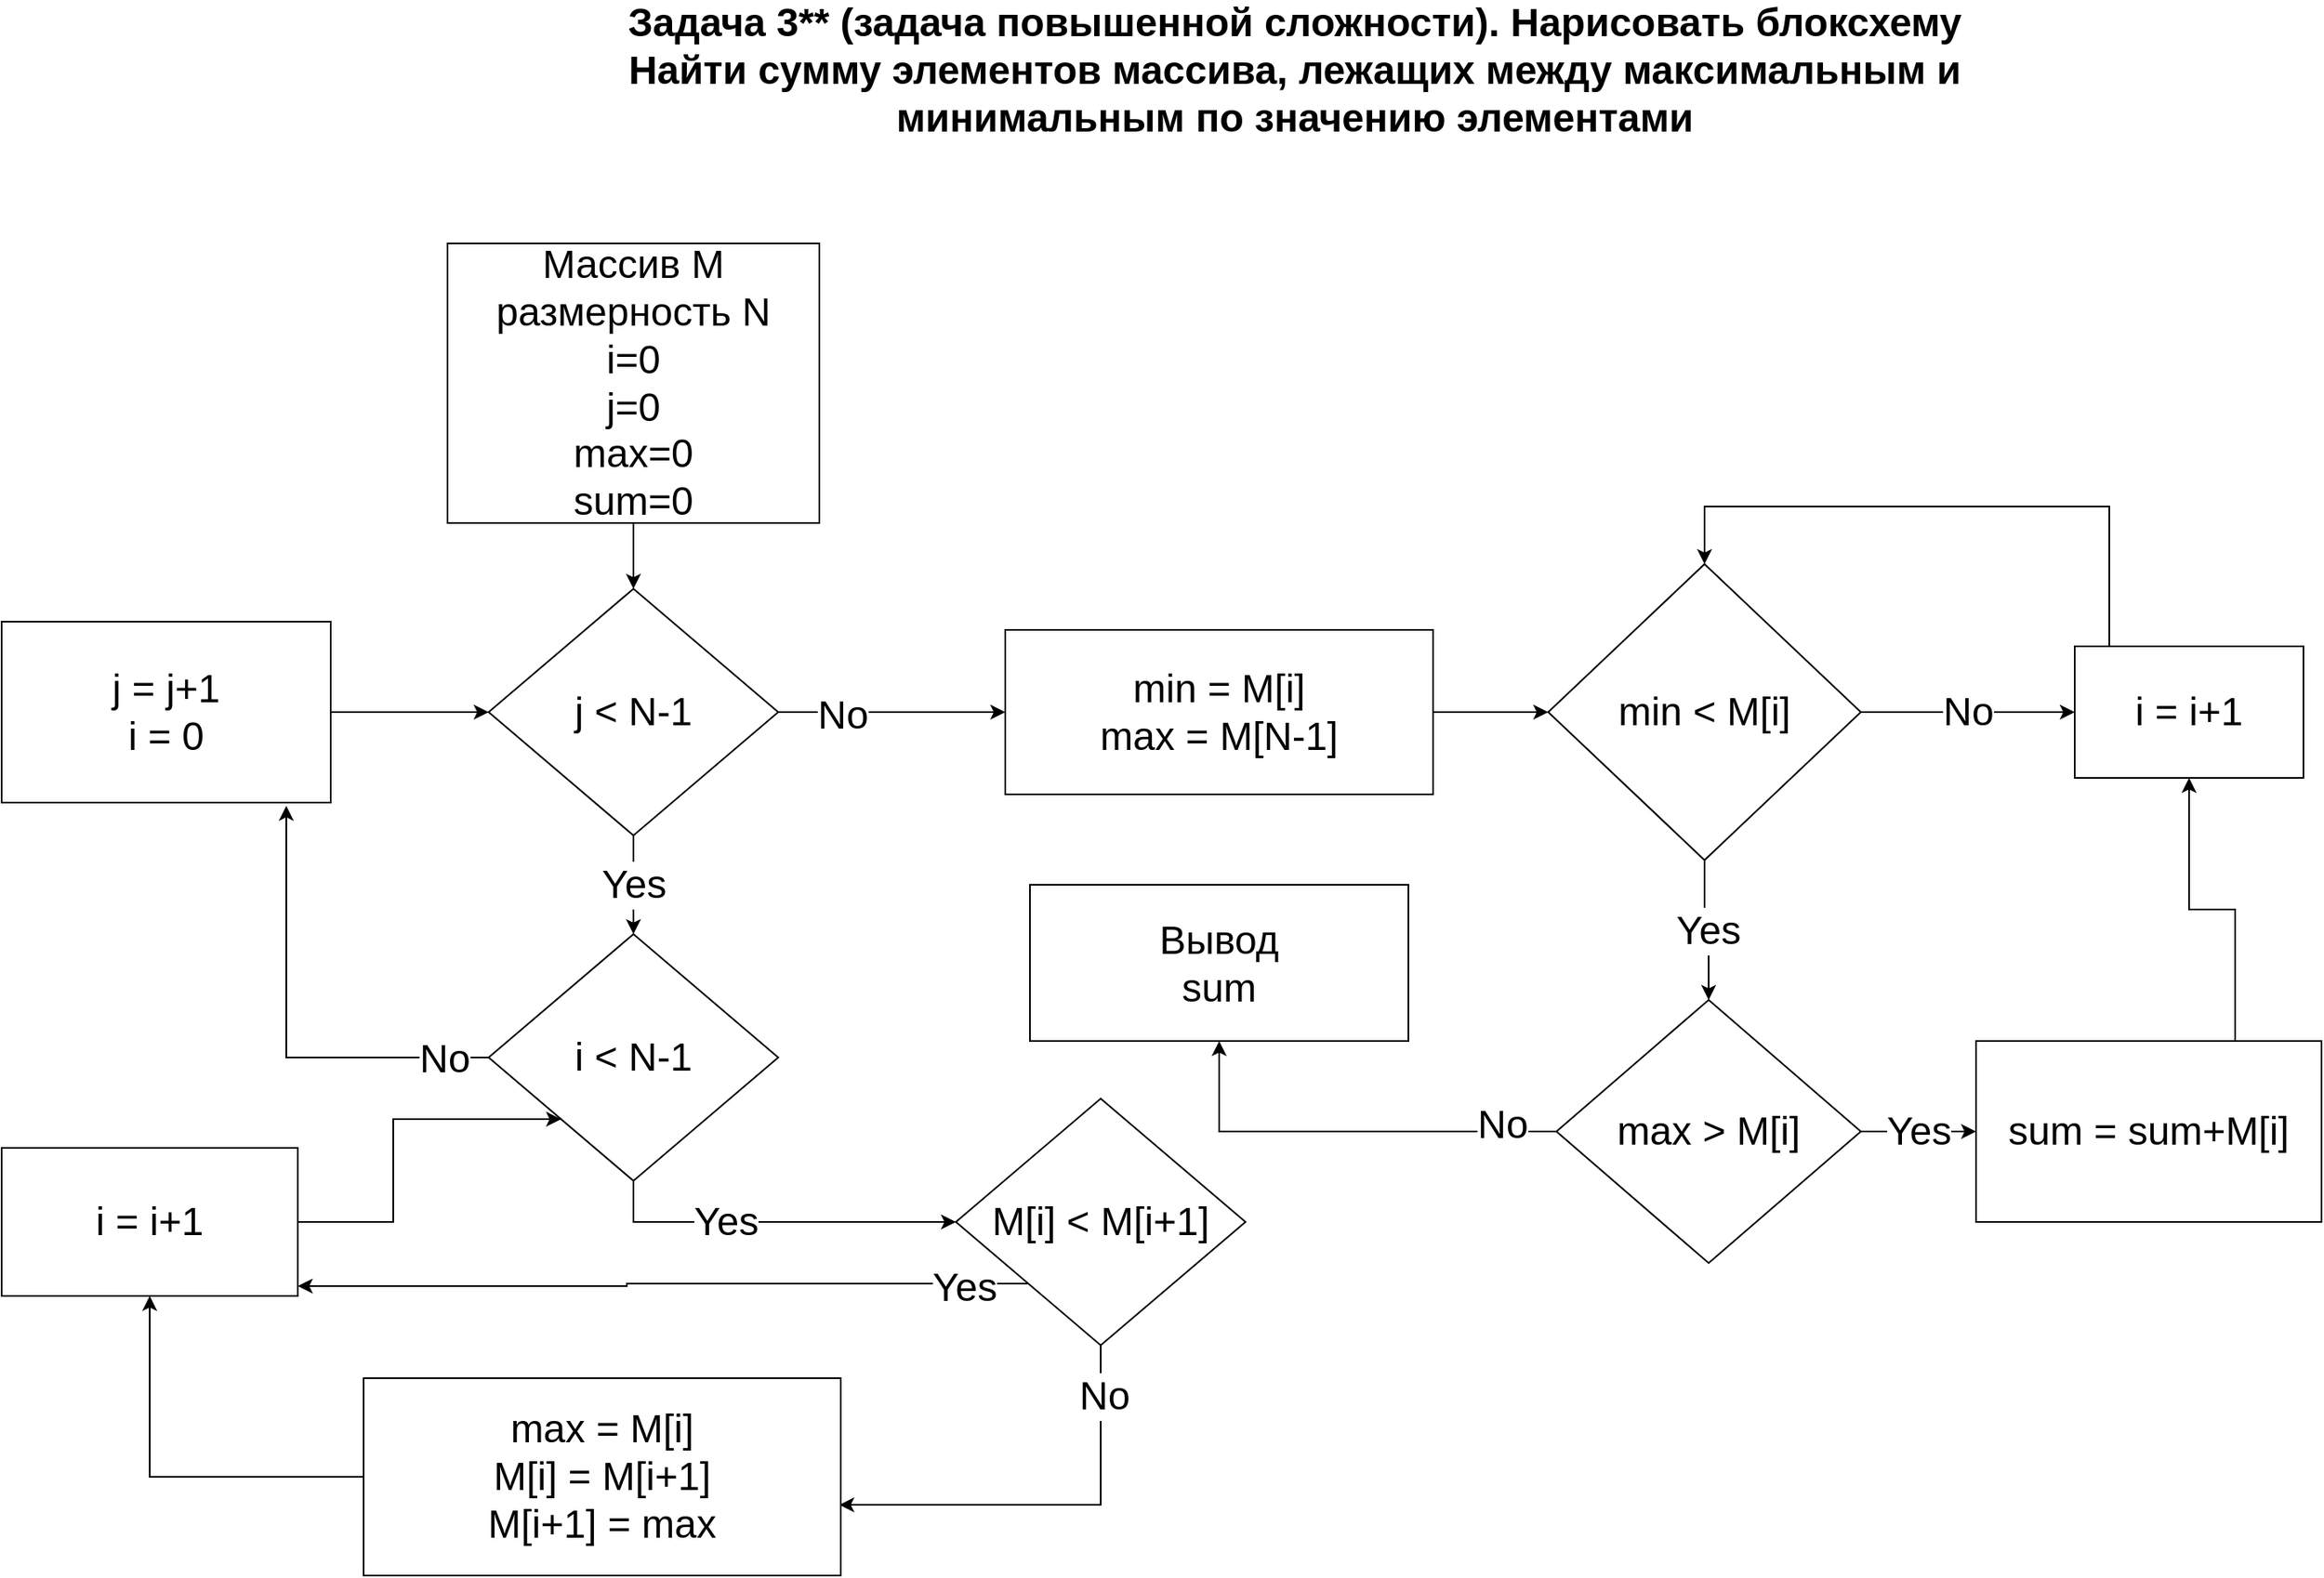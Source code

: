 <mxfile version="20.2.4" type="github">
  <diagram id="5XxlfzZEDkhZM1xjkT80" name="Страница 1">
    <mxGraphModel dx="1447" dy="1991" grid="1" gridSize="10" guides="1" tooltips="1" connect="1" arrows="1" fold="1" page="1" pageScale="1" pageWidth="827" pageHeight="1169" math="0" shadow="0">
      <root>
        <mxCell id="0" />
        <mxCell id="1" parent="0" />
        <mxCell id="x8kU4ACUzrW3GHUNXtIi-12" style="edgeStyle=orthogonalEdgeStyle;rounded=0;orthogonalLoop=1;jettySize=auto;html=1;exitX=0.5;exitY=1;exitDx=0;exitDy=0;entryX=0.5;entryY=0;entryDx=0;entryDy=0;fontSize=24;" parent="1" source="x8kU4ACUzrW3GHUNXtIi-1" target="x8kU4ACUzrW3GHUNXtIi-5" edge="1">
          <mxGeometry relative="1" as="geometry" />
        </mxCell>
        <mxCell id="x8kU4ACUzrW3GHUNXtIi-1" value="&lt;font style=&quot;font-size: 24px;&quot;&gt;Массив M&lt;br&gt;размерность N&lt;br&gt;i=0&lt;br&gt;j=0&lt;br&gt;max=0&lt;br&gt;sum=0&lt;br&gt;&lt;/font&gt;" style="rounded=0;whiteSpace=wrap;html=1;" parent="1" vertex="1">
          <mxGeometry x="301" y="60" width="226" height="170" as="geometry" />
        </mxCell>
        <mxCell id="x8kU4ACUzrW3GHUNXtIi-13" style="edgeStyle=orthogonalEdgeStyle;rounded=0;orthogonalLoop=1;jettySize=auto;html=1;exitX=1;exitY=0.5;exitDx=0;exitDy=0;fontSize=24;" parent="1" source="x8kU4ACUzrW3GHUNXtIi-5" target="x8kU4ACUzrW3GHUNXtIi-6" edge="1">
          <mxGeometry relative="1" as="geometry" />
        </mxCell>
        <mxCell id="x8kU4ACUzrW3GHUNXtIi-16" value="No" style="edgeLabel;html=1;align=center;verticalAlign=middle;resizable=0;points=[];fontSize=24;" parent="x8kU4ACUzrW3GHUNXtIi-13" vertex="1" connectable="0">
          <mxGeometry x="-0.443" y="-2" relative="1" as="geometry">
            <mxPoint as="offset" />
          </mxGeometry>
        </mxCell>
        <mxCell id="x8kU4ACUzrW3GHUNXtIi-14" value="Yes" style="edgeStyle=orthogonalEdgeStyle;rounded=0;orthogonalLoop=1;jettySize=auto;html=1;exitX=0.5;exitY=1;exitDx=0;exitDy=0;entryX=0.5;entryY=0;entryDx=0;entryDy=0;fontSize=24;" parent="1" source="x8kU4ACUzrW3GHUNXtIi-5" target="x8kU4ACUzrW3GHUNXtIi-7" edge="1">
          <mxGeometry relative="1" as="geometry" />
        </mxCell>
        <mxCell id="x8kU4ACUzrW3GHUNXtIi-5" value="j &amp;lt; N-1" style="rhombus;whiteSpace=wrap;html=1;fontSize=24;" parent="1" vertex="1">
          <mxGeometry x="326" y="270" width="176" height="150" as="geometry" />
        </mxCell>
        <mxCell id="WUitOtJ-QEasa9HiHYDJ-13" style="edgeStyle=orthogonalEdgeStyle;rounded=0;orthogonalLoop=1;jettySize=auto;html=1;exitX=1;exitY=0.5;exitDx=0;exitDy=0;entryX=0;entryY=0.5;entryDx=0;entryDy=0;fontSize=24;" parent="1" source="x8kU4ACUzrW3GHUNXtIi-6" target="WUitOtJ-QEasa9HiHYDJ-1" edge="1">
          <mxGeometry relative="1" as="geometry" />
        </mxCell>
        <mxCell id="x8kU4ACUzrW3GHUNXtIi-6" value="min = M[i]&lt;br&gt;max = M[N-1]" style="rounded=0;whiteSpace=wrap;html=1;fontSize=24;" parent="1" vertex="1">
          <mxGeometry x="640" y="295" width="260" height="100" as="geometry" />
        </mxCell>
        <mxCell id="x8kU4ACUzrW3GHUNXtIi-17" style="edgeStyle=orthogonalEdgeStyle;rounded=0;orthogonalLoop=1;jettySize=auto;html=1;exitX=0.5;exitY=1;exitDx=0;exitDy=0;entryX=0;entryY=0.5;entryDx=0;entryDy=0;fontSize=24;" parent="1" source="x8kU4ACUzrW3GHUNXtIi-7" target="x8kU4ACUzrW3GHUNXtIi-8" edge="1">
          <mxGeometry relative="1" as="geometry" />
        </mxCell>
        <mxCell id="x8kU4ACUzrW3GHUNXtIi-18" value="Yes" style="edgeLabel;html=1;align=center;verticalAlign=middle;resizable=0;points=[];fontSize=24;" parent="x8kU4ACUzrW3GHUNXtIi-17" vertex="1" connectable="0">
          <mxGeometry x="-0.267" relative="1" as="geometry">
            <mxPoint as="offset" />
          </mxGeometry>
        </mxCell>
        <mxCell id="x8kU4ACUzrW3GHUNXtIi-19" style="edgeStyle=orthogonalEdgeStyle;rounded=0;orthogonalLoop=1;jettySize=auto;html=1;exitX=0;exitY=0.5;exitDx=0;exitDy=0;entryX=0.865;entryY=1.018;entryDx=0;entryDy=0;entryPerimeter=0;fontSize=24;" parent="1" source="x8kU4ACUzrW3GHUNXtIi-7" target="x8kU4ACUzrW3GHUNXtIi-11" edge="1">
          <mxGeometry relative="1" as="geometry" />
        </mxCell>
        <mxCell id="x8kU4ACUzrW3GHUNXtIi-20" value="No" style="edgeLabel;html=1;align=center;verticalAlign=middle;resizable=0;points=[];fontSize=24;" parent="x8kU4ACUzrW3GHUNXtIi-19" vertex="1" connectable="0">
          <mxGeometry x="-0.804" y="1" relative="1" as="geometry">
            <mxPoint as="offset" />
          </mxGeometry>
        </mxCell>
        <mxCell id="x8kU4ACUzrW3GHUNXtIi-7" value="i &amp;lt; N-1" style="rhombus;whiteSpace=wrap;html=1;fontSize=24;" parent="1" vertex="1">
          <mxGeometry x="326" y="480" width="176" height="150" as="geometry" />
        </mxCell>
        <mxCell id="x8kU4ACUzrW3GHUNXtIi-21" style="edgeStyle=orthogonalEdgeStyle;rounded=0;orthogonalLoop=1;jettySize=auto;html=1;exitX=0;exitY=1;exitDx=0;exitDy=0;entryX=1;entryY=0.933;entryDx=0;entryDy=0;entryPerimeter=0;fontSize=24;" parent="1" source="x8kU4ACUzrW3GHUNXtIi-8" target="x8kU4ACUzrW3GHUNXtIi-10" edge="1">
          <mxGeometry relative="1" as="geometry" />
        </mxCell>
        <mxCell id="x8kU4ACUzrW3GHUNXtIi-22" value="Yes" style="edgeLabel;html=1;align=center;verticalAlign=middle;resizable=0;points=[];fontSize=24;" parent="x8kU4ACUzrW3GHUNXtIi-21" vertex="1" connectable="0">
          <mxGeometry x="-0.824" y="2" relative="1" as="geometry">
            <mxPoint as="offset" />
          </mxGeometry>
        </mxCell>
        <mxCell id="x8kU4ACUzrW3GHUNXtIi-23" style="edgeStyle=orthogonalEdgeStyle;rounded=0;orthogonalLoop=1;jettySize=auto;html=1;exitX=0.5;exitY=1;exitDx=0;exitDy=0;entryX=0.997;entryY=0.642;entryDx=0;entryDy=0;entryPerimeter=0;fontSize=24;" parent="1" source="x8kU4ACUzrW3GHUNXtIi-8" target="x8kU4ACUzrW3GHUNXtIi-9" edge="1">
          <mxGeometry relative="1" as="geometry" />
        </mxCell>
        <mxCell id="x8kU4ACUzrW3GHUNXtIi-24" value="No" style="edgeLabel;html=1;align=center;verticalAlign=middle;resizable=0;points=[];fontSize=24;" parent="x8kU4ACUzrW3GHUNXtIi-23" vertex="1" connectable="0">
          <mxGeometry x="-0.759" y="2" relative="1" as="geometry">
            <mxPoint as="offset" />
          </mxGeometry>
        </mxCell>
        <mxCell id="x8kU4ACUzrW3GHUNXtIi-8" value="M[i] &amp;lt; M[i+1]" style="rhombus;whiteSpace=wrap;html=1;fontSize=24;" parent="1" vertex="1">
          <mxGeometry x="610" y="580" width="176" height="150" as="geometry" />
        </mxCell>
        <mxCell id="x8kU4ACUzrW3GHUNXtIi-25" style="edgeStyle=orthogonalEdgeStyle;rounded=0;orthogonalLoop=1;jettySize=auto;html=1;exitX=0;exitY=0.5;exitDx=0;exitDy=0;entryX=0.5;entryY=1;entryDx=0;entryDy=0;fontSize=24;" parent="1" source="x8kU4ACUzrW3GHUNXtIi-9" target="x8kU4ACUzrW3GHUNXtIi-10" edge="1">
          <mxGeometry relative="1" as="geometry" />
        </mxCell>
        <mxCell id="x8kU4ACUzrW3GHUNXtIi-9" value="max = M[i]&lt;br&gt;M[i] = M[i+1]&lt;br&gt;M[i+1] = max" style="rounded=0;whiteSpace=wrap;html=1;fontSize=24;" parent="1" vertex="1">
          <mxGeometry x="250" y="750" width="290" height="120" as="geometry" />
        </mxCell>
        <mxCell id="x8kU4ACUzrW3GHUNXtIi-26" style="edgeStyle=orthogonalEdgeStyle;rounded=0;orthogonalLoop=1;jettySize=auto;html=1;exitX=1;exitY=0.5;exitDx=0;exitDy=0;entryX=0;entryY=1;entryDx=0;entryDy=0;fontSize=24;" parent="1" source="x8kU4ACUzrW3GHUNXtIi-10" target="x8kU4ACUzrW3GHUNXtIi-7" edge="1">
          <mxGeometry relative="1" as="geometry" />
        </mxCell>
        <mxCell id="x8kU4ACUzrW3GHUNXtIi-10" value="i = i+1" style="rounded=0;whiteSpace=wrap;html=1;fontSize=24;" parent="1" vertex="1">
          <mxGeometry x="30" y="610" width="180" height="90" as="geometry" />
        </mxCell>
        <mxCell id="x8kU4ACUzrW3GHUNXtIi-15" style="edgeStyle=orthogonalEdgeStyle;rounded=0;orthogonalLoop=1;jettySize=auto;html=1;exitX=1;exitY=0.5;exitDx=0;exitDy=0;fontSize=24;" parent="1" source="x8kU4ACUzrW3GHUNXtIi-11" target="x8kU4ACUzrW3GHUNXtIi-5" edge="1">
          <mxGeometry relative="1" as="geometry" />
        </mxCell>
        <mxCell id="x8kU4ACUzrW3GHUNXtIi-11" value="j = j+1&lt;br&gt;i = 0" style="rounded=0;whiteSpace=wrap;html=1;fontSize=24;" parent="1" vertex="1">
          <mxGeometry x="30" y="290" width="200" height="110" as="geometry" />
        </mxCell>
        <mxCell id="WUitOtJ-QEasa9HiHYDJ-3" value="No" style="edgeStyle=orthogonalEdgeStyle;rounded=0;orthogonalLoop=1;jettySize=auto;html=1;exitX=1;exitY=0.5;exitDx=0;exitDy=0;entryX=0;entryY=0.5;entryDx=0;entryDy=0;fontSize=24;" parent="1" source="WUitOtJ-QEasa9HiHYDJ-1" target="WUitOtJ-QEasa9HiHYDJ-2" edge="1">
          <mxGeometry relative="1" as="geometry" />
        </mxCell>
        <mxCell id="WUitOtJ-QEasa9HiHYDJ-14" value="Yes" style="edgeStyle=orthogonalEdgeStyle;rounded=0;orthogonalLoop=1;jettySize=auto;html=1;exitX=0.5;exitY=1;exitDx=0;exitDy=0;entryX=0.5;entryY=0;entryDx=0;entryDy=0;fontSize=24;" parent="1" source="WUitOtJ-QEasa9HiHYDJ-1" target="WUitOtJ-QEasa9HiHYDJ-6" edge="1">
          <mxGeometry relative="1" as="geometry" />
        </mxCell>
        <mxCell id="WUitOtJ-QEasa9HiHYDJ-1" value="min &amp;lt; M[i]" style="rhombus;whiteSpace=wrap;html=1;fontSize=24;" parent="1" vertex="1">
          <mxGeometry x="970" y="255" width="190" height="180" as="geometry" />
        </mxCell>
        <mxCell id="WUitOtJ-QEasa9HiHYDJ-4" style="edgeStyle=orthogonalEdgeStyle;rounded=0;orthogonalLoop=1;jettySize=auto;html=1;exitX=0.5;exitY=0;exitDx=0;exitDy=0;entryX=0.5;entryY=0;entryDx=0;entryDy=0;fontSize=24;" parent="1" source="WUitOtJ-QEasa9HiHYDJ-2" target="WUitOtJ-QEasa9HiHYDJ-1" edge="1">
          <mxGeometry relative="1" as="geometry">
            <Array as="points">
              <mxPoint x="1311" y="220" />
              <mxPoint x="1065" y="220" />
            </Array>
          </mxGeometry>
        </mxCell>
        <mxCell id="WUitOtJ-QEasa9HiHYDJ-2" value="i = i+1" style="rounded=0;whiteSpace=wrap;html=1;fontSize=24;" parent="1" vertex="1">
          <mxGeometry x="1290" y="305" width="139" height="80" as="geometry" />
        </mxCell>
        <mxCell id="WUitOtJ-QEasa9HiHYDJ-11" style="edgeStyle=orthogonalEdgeStyle;rounded=0;orthogonalLoop=1;jettySize=auto;html=1;exitX=0;exitY=0.5;exitDx=0;exitDy=0;entryX=0.5;entryY=1;entryDx=0;entryDy=0;fontSize=24;" parent="1" source="WUitOtJ-QEasa9HiHYDJ-6" target="WUitOtJ-QEasa9HiHYDJ-7" edge="1">
          <mxGeometry relative="1" as="geometry" />
        </mxCell>
        <mxCell id="WUitOtJ-QEasa9HiHYDJ-12" value="No" style="edgeLabel;html=1;align=center;verticalAlign=middle;resizable=0;points=[];fontSize=24;" parent="WUitOtJ-QEasa9HiHYDJ-11" vertex="1" connectable="0">
          <mxGeometry x="-0.746" y="-4" relative="1" as="geometry">
            <mxPoint as="offset" />
          </mxGeometry>
        </mxCell>
        <mxCell id="WUitOtJ-QEasa9HiHYDJ-15" value="Yes" style="edgeStyle=orthogonalEdgeStyle;rounded=0;orthogonalLoop=1;jettySize=auto;html=1;exitX=1;exitY=0.5;exitDx=0;exitDy=0;entryX=0;entryY=0.5;entryDx=0;entryDy=0;fontSize=24;" parent="1" source="WUitOtJ-QEasa9HiHYDJ-6" target="WUitOtJ-QEasa9HiHYDJ-9" edge="1">
          <mxGeometry relative="1" as="geometry" />
        </mxCell>
        <mxCell id="WUitOtJ-QEasa9HiHYDJ-6" value="max &amp;gt; M[i]" style="rhombus;whiteSpace=wrap;html=1;fontSize=24;" parent="1" vertex="1">
          <mxGeometry x="975" y="520" width="185" height="160" as="geometry" />
        </mxCell>
        <mxCell id="WUitOtJ-QEasa9HiHYDJ-7" value="Вывод&lt;br&gt;sum" style="rounded=0;whiteSpace=wrap;html=1;fontSize=24;" parent="1" vertex="1">
          <mxGeometry x="655" y="450" width="230" height="95" as="geometry" />
        </mxCell>
        <mxCell id="cOxcncy-XGyVrSqoqiLn-3" style="edgeStyle=orthogonalEdgeStyle;rounded=0;orthogonalLoop=1;jettySize=auto;html=1;exitX=0.75;exitY=0;exitDx=0;exitDy=0;entryX=0.5;entryY=1;entryDx=0;entryDy=0;fontSize=24;" edge="1" parent="1" source="WUitOtJ-QEasa9HiHYDJ-9" target="WUitOtJ-QEasa9HiHYDJ-2">
          <mxGeometry relative="1" as="geometry" />
        </mxCell>
        <mxCell id="WUitOtJ-QEasa9HiHYDJ-9" value="sum = sum+M[i]" style="rounded=0;whiteSpace=wrap;html=1;fontSize=24;" parent="1" vertex="1">
          <mxGeometry x="1230" y="545" width="210" height="110" as="geometry" />
        </mxCell>
        <mxCell id="cOxcncy-XGyVrSqoqiLn-4" value="&lt;b&gt;Задача 3** (задача повышенной сложности). Нарисовать блоксхему&lt;br/&gt;Найти сумму элементов массива, лежащих между максимальным и&lt;br/&gt;минимальным по значению элементами&lt;/b&gt;" style="text;html=1;strokeColor=none;fillColor=none;align=center;verticalAlign=middle;whiteSpace=wrap;rounded=0;fontSize=24;" vertex="1" parent="1">
          <mxGeometry x="391" y="-60" width="850" height="30" as="geometry" />
        </mxCell>
      </root>
    </mxGraphModel>
  </diagram>
</mxfile>
